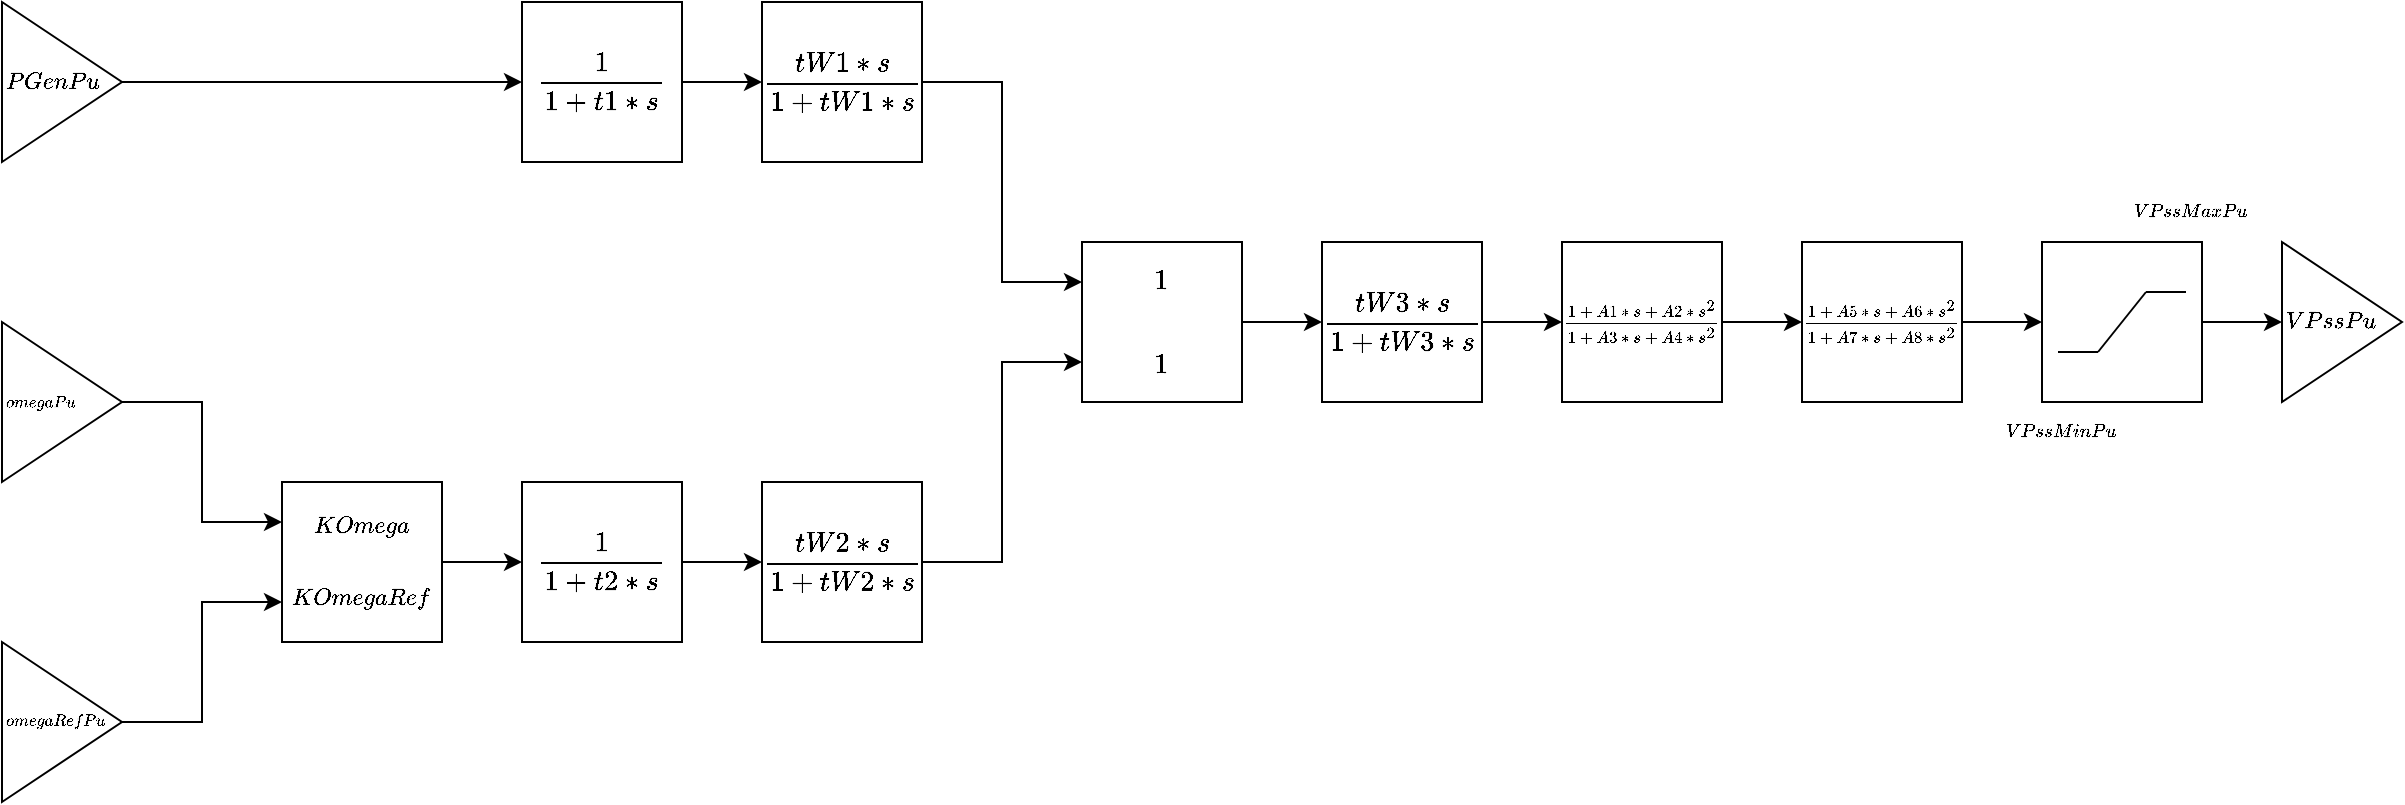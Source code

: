 <mxfile version="24.1.0" type="device">
  <diagram name="Page-1" id="-cMVqA2Gkwa5aGeDibPs">
    <mxGraphModel dx="1533" dy="1204" grid="1" gridSize="10" guides="1" tooltips="1" connect="1" arrows="1" fold="1" page="0" pageScale="1" pageWidth="413" pageHeight="291" math="1" shadow="0">
      <root>
        <mxCell id="0" />
        <mxCell id="1" parent="0" />
        <mxCell id="GCO7xrDp6TmdYOZJOnFd-2" value="&lt;font style=&quot;font-size: 10px;&quot;&gt;$$PGenPu$$&lt;/font&gt;" style="triangle;whiteSpace=wrap;html=1;align=left;" parent="1" vertex="1">
          <mxGeometry x="580" y="40" width="60" height="80" as="geometry" />
        </mxCell>
        <mxCell id="GCO7xrDp6TmdYOZJOnFd-126" value="$$\frac{tW2*s}{1+tW2*s}$$" style="rounded=0;whiteSpace=wrap;html=1;" parent="1" vertex="1">
          <mxGeometry x="960" y="280" width="80" height="80" as="geometry" />
        </mxCell>
        <mxCell id="pcb0Rrb9AqgbB0oOaPCg-23" value="&lt;font style=&quot;font-size: 10px;&quot;&gt;$$VPssPu$$&lt;/font&gt;" style="triangle;whiteSpace=wrap;html=1;align=left;" parent="1" vertex="1">
          <mxGeometry x="1720" y="160" width="60" height="80" as="geometry" />
        </mxCell>
        <mxCell id="KOxhOBrrnecnhVOKgOav-30" value="" style="edgeStyle=orthogonalEdgeStyle;rounded=0;orthogonalLoop=1;jettySize=auto;html=1;" parent="1" source="E1HJxTZ1KoTLzzK9DHDM-2" target="5vP0ZJHYgd1w3xuM4kYP-27" edge="1">
          <mxGeometry relative="1" as="geometry" />
        </mxCell>
        <mxCell id="E1HJxTZ1KoTLzzK9DHDM-2" value="$$\frac{tW3*s}{1+tW3*s}$$" style="whiteSpace=wrap;html=1;aspect=fixed;" parent="1" vertex="1">
          <mxGeometry x="1240" y="160" width="80" height="80" as="geometry" />
        </mxCell>
        <mxCell id="E1HJxTZ1KoTLzzK9DHDM-9" value="" style="edgeStyle=orthogonalEdgeStyle;rounded=0;orthogonalLoop=1;jettySize=auto;html=1;" parent="1" source="E1HJxTZ1KoTLzzK9DHDM-3" target="pcb0Rrb9AqgbB0oOaPCg-23" edge="1">
          <mxGeometry relative="1" as="geometry" />
        </mxCell>
        <mxCell id="E1HJxTZ1KoTLzzK9DHDM-3" value="" style="whiteSpace=wrap;html=1;aspect=fixed;" parent="1" vertex="1">
          <mxGeometry x="1600" y="160" width="80" height="80" as="geometry" />
        </mxCell>
        <mxCell id="E1HJxTZ1KoTLzzK9DHDM-4" value="" style="endArrow=none;html=1;" parent="1" edge="1">
          <mxGeometry width="50" height="50" relative="1" as="geometry">
            <mxPoint x="1628" y="215" as="sourcePoint" />
            <mxPoint x="1652" y="185" as="targetPoint" />
          </mxGeometry>
        </mxCell>
        <mxCell id="E1HJxTZ1KoTLzzK9DHDM-5" value="" style="endArrow=none;html=1;" parent="1" edge="1">
          <mxGeometry width="50" height="50" relative="1" as="geometry">
            <mxPoint x="1652" y="185" as="sourcePoint" />
            <mxPoint x="1672" y="185" as="targetPoint" />
          </mxGeometry>
        </mxCell>
        <mxCell id="E1HJxTZ1KoTLzzK9DHDM-6" value="&lt;font style=&quot;font-size: 8px;&quot;&gt;$$VPssMaxPu$$&lt;/font&gt;" style="text;html=1;strokeColor=none;fillColor=none;align=center;verticalAlign=middle;whiteSpace=wrap;rounded=0;fontSize=15;" parent="1" vertex="1">
          <mxGeometry x="1644" y="130" width="60" height="30" as="geometry" />
        </mxCell>
        <mxCell id="E1HJxTZ1KoTLzzK9DHDM-7" value="" style="endArrow=none;html=1;" parent="1" edge="1">
          <mxGeometry width="50" height="50" relative="1" as="geometry">
            <mxPoint x="1628" y="215" as="sourcePoint" />
            <mxPoint x="1608" y="215" as="targetPoint" />
          </mxGeometry>
        </mxCell>
        <mxCell id="E1HJxTZ1KoTLzzK9DHDM-8" value="&lt;font style=&quot;font-size: 8px;&quot;&gt;$$VPssMinPu$$&lt;/font&gt;" style="text;html=1;strokeColor=none;fillColor=none;align=center;verticalAlign=middle;whiteSpace=wrap;rounded=0;fontSize=15;" parent="1" vertex="1">
          <mxGeometry x="1580" y="240" width="60" height="30" as="geometry" />
        </mxCell>
        <mxCell id="5vP0ZJHYgd1w3xuM4kYP-1" value="&lt;font style=&quot;font-size: 7px;&quot;&gt;$$omegaPu$$&lt;/font&gt;" style="triangle;whiteSpace=wrap;html=1;align=left;" parent="1" vertex="1">
          <mxGeometry x="580" y="200" width="60" height="80" as="geometry" />
        </mxCell>
        <mxCell id="5vP0ZJHYgd1w3xuM4kYP-2" value="&lt;font style=&quot;font-size: 7px;&quot;&gt;$$omegaRefPu$$&lt;/font&gt;" style="triangle;whiteSpace=wrap;html=1;align=left;" parent="1" vertex="1">
          <mxGeometry x="580" y="360" width="60" height="80" as="geometry" />
        </mxCell>
        <mxCell id="5vP0ZJHYgd1w3xuM4kYP-3" value="&lt;table style=&quot;font-size: 10px;&quot;&gt;&lt;tbody&gt;&lt;tr&gt;&lt;td&gt;&lt;font style=&quot;font-size: 10px;&quot;&gt;$$KOmega$$&lt;/font&gt;&lt;/td&gt;&lt;/tr&gt;&lt;tr&gt;&lt;td&gt;&lt;font style=&quot;font-size: 10px;&quot;&gt;$$KOmegaRef$$&lt;/font&gt;&lt;/td&gt;&lt;/tr&gt;&lt;/tbody&gt;&lt;/table&gt;" style="whiteSpace=wrap;html=1;aspect=fixed;" parent="1" vertex="1">
          <mxGeometry x="720" y="280" width="80" height="80" as="geometry" />
        </mxCell>
        <mxCell id="KOxhOBrrnecnhVOKgOav-20" value="" style="edgeStyle=orthogonalEdgeStyle;rounded=0;orthogonalLoop=1;jettySize=auto;html=1;" parent="1" source="5vP0ZJHYgd1w3xuM4kYP-17" target="5vP0ZJHYgd1w3xuM4kYP-19" edge="1">
          <mxGeometry relative="1" as="geometry" />
        </mxCell>
        <mxCell id="5vP0ZJHYgd1w3xuM4kYP-17" value="$$\frac{1}{1+t1*s}$$" style="whiteSpace=wrap;html=1;aspect=fixed;" parent="1" vertex="1">
          <mxGeometry x="840" y="40" width="80" height="80" as="geometry" />
        </mxCell>
        <mxCell id="5vP0ZJHYgd1w3xuM4kYP-19" value="$$\frac{tW1*s}{1+tW1*s}$$" style="rounded=0;whiteSpace=wrap;html=1;" parent="1" vertex="1">
          <mxGeometry x="960" y="40" width="80" height="80" as="geometry" />
        </mxCell>
        <mxCell id="KOxhOBrrnecnhVOKgOav-17" value="" style="edgeStyle=orthogonalEdgeStyle;rounded=0;orthogonalLoop=1;jettySize=auto;html=1;" parent="1" source="5vP0ZJHYgd1w3xuM4kYP-22" target="GCO7xrDp6TmdYOZJOnFd-126" edge="1">
          <mxGeometry relative="1" as="geometry" />
        </mxCell>
        <mxCell id="5vP0ZJHYgd1w3xuM4kYP-22" value="$$\frac{1}{1+t2*s}$$" style="whiteSpace=wrap;html=1;aspect=fixed;" parent="1" vertex="1">
          <mxGeometry x="840" y="280" width="80" height="80" as="geometry" />
        </mxCell>
        <mxCell id="FAs9E9T3QIUfl0_epq-E-1" value="" style="edgeStyle=orthogonalEdgeStyle;rounded=0;orthogonalLoop=1;jettySize=auto;html=1;" edge="1" parent="1" source="5vP0ZJHYgd1w3xuM4kYP-23" target="E1HJxTZ1KoTLzzK9DHDM-2">
          <mxGeometry relative="1" as="geometry" />
        </mxCell>
        <mxCell id="5vP0ZJHYgd1w3xuM4kYP-23" value="&lt;table&gt;&lt;tbody&gt;&lt;tr&gt;&lt;td&gt;$$1$$&lt;/td&gt;&lt;/tr&gt;&lt;tr&gt;&lt;td&gt;$$1$$&lt;/td&gt;&lt;/tr&gt;&lt;/tbody&gt;&lt;/table&gt;" style="whiteSpace=wrap;html=1;aspect=fixed;" parent="1" vertex="1">
          <mxGeometry x="1120" y="160" width="80" height="80" as="geometry" />
        </mxCell>
        <mxCell id="KOxhOBrrnecnhVOKgOav-31" value="" style="edgeStyle=orthogonalEdgeStyle;rounded=0;orthogonalLoop=1;jettySize=auto;html=1;" parent="1" source="5vP0ZJHYgd1w3xuM4kYP-27" target="5vP0ZJHYgd1w3xuM4kYP-28" edge="1">
          <mxGeometry relative="1" as="geometry" />
        </mxCell>
        <mxCell id="5vP0ZJHYgd1w3xuM4kYP-27" value="&lt;span style=&quot;font-size: 7px;&quot;&gt;$$\frac{1+A1*s+A2*s^2}{1+A3*s+A4*s^2}$$&lt;/span&gt;" style="whiteSpace=wrap;html=1;aspect=fixed;" parent="1" vertex="1">
          <mxGeometry x="1360" y="160" width="80" height="80" as="geometry" />
        </mxCell>
        <mxCell id="FAs9E9T3QIUfl0_epq-E-6" value="" style="edgeStyle=orthogonalEdgeStyle;rounded=0;orthogonalLoop=1;jettySize=auto;html=1;" edge="1" parent="1" source="5vP0ZJHYgd1w3xuM4kYP-28" target="E1HJxTZ1KoTLzzK9DHDM-3">
          <mxGeometry relative="1" as="geometry" />
        </mxCell>
        <mxCell id="5vP0ZJHYgd1w3xuM4kYP-28" value="&lt;font style=&quot;font-size: 7px;&quot;&gt;$$\frac{1+A5*s+A6*s^2}{1+A7*s+A8*s^2}$$&lt;/font&gt;" style="whiteSpace=wrap;html=1;aspect=fixed;" parent="1" vertex="1">
          <mxGeometry x="1480" y="160" width="80" height="80" as="geometry" />
        </mxCell>
        <mxCell id="KOxhOBrrnecnhVOKgOav-12" value="" style="endArrow=classic;html=1;rounded=0;exitX=1;exitY=0.5;exitDx=0;exitDy=0;entryX=0;entryY=0.25;entryDx=0;entryDy=0;" parent="1" source="5vP0ZJHYgd1w3xuM4kYP-1" target="5vP0ZJHYgd1w3xuM4kYP-3" edge="1">
          <mxGeometry width="50" height="50" relative="1" as="geometry">
            <mxPoint x="850" y="220" as="sourcePoint" />
            <mxPoint x="900" y="170" as="targetPoint" />
            <Array as="points">
              <mxPoint x="680" y="240" />
              <mxPoint x="680" y="300" />
            </Array>
          </mxGeometry>
        </mxCell>
        <mxCell id="KOxhOBrrnecnhVOKgOav-13" value="" style="endArrow=classic;html=1;rounded=0;exitX=1;exitY=0.5;exitDx=0;exitDy=0;entryX=0;entryY=0.75;entryDx=0;entryDy=0;" parent="1" source="5vP0ZJHYgd1w3xuM4kYP-2" target="5vP0ZJHYgd1w3xuM4kYP-3" edge="1">
          <mxGeometry width="50" height="50" relative="1" as="geometry">
            <mxPoint x="650" y="400" as="sourcePoint" />
            <mxPoint x="700" y="350" as="targetPoint" />
            <Array as="points">
              <mxPoint x="680" y="400" />
              <mxPoint x="680" y="340" />
            </Array>
          </mxGeometry>
        </mxCell>
        <mxCell id="FAs9E9T3QIUfl0_epq-E-2" value="" style="endArrow=classic;html=1;rounded=0;exitX=1;exitY=0.5;exitDx=0;exitDy=0;entryX=0;entryY=0.5;entryDx=0;entryDy=0;" edge="1" parent="1" source="GCO7xrDp6TmdYOZJOnFd-2" target="5vP0ZJHYgd1w3xuM4kYP-17">
          <mxGeometry width="50" height="50" relative="1" as="geometry">
            <mxPoint x="610" y="210" as="sourcePoint" />
            <mxPoint x="660" y="160" as="targetPoint" />
          </mxGeometry>
        </mxCell>
        <mxCell id="FAs9E9T3QIUfl0_epq-E-3" value="" style="endArrow=classic;html=1;rounded=0;exitX=1;exitY=0.5;exitDx=0;exitDy=0;entryX=0;entryY=0.5;entryDx=0;entryDy=0;" edge="1" parent="1" source="5vP0ZJHYgd1w3xuM4kYP-3" target="5vP0ZJHYgd1w3xuM4kYP-22">
          <mxGeometry width="50" height="50" relative="1" as="geometry">
            <mxPoint x="610" y="210" as="sourcePoint" />
            <mxPoint x="660" y="160" as="targetPoint" />
          </mxGeometry>
        </mxCell>
        <mxCell id="FAs9E9T3QIUfl0_epq-E-4" value="" style="endArrow=classic;html=1;rounded=0;exitX=1;exitY=0.5;exitDx=0;exitDy=0;entryX=0;entryY=0.25;entryDx=0;entryDy=0;" edge="1" parent="1" source="5vP0ZJHYgd1w3xuM4kYP-19" target="5vP0ZJHYgd1w3xuM4kYP-23">
          <mxGeometry width="50" height="50" relative="1" as="geometry">
            <mxPoint x="1030" y="280" as="sourcePoint" />
            <mxPoint x="1080" y="230" as="targetPoint" />
            <Array as="points">
              <mxPoint x="1080" y="80" />
              <mxPoint x="1080" y="180" />
            </Array>
          </mxGeometry>
        </mxCell>
        <mxCell id="FAs9E9T3QIUfl0_epq-E-5" value="" style="endArrow=classic;html=1;rounded=0;exitX=1;exitY=0.5;exitDx=0;exitDy=0;entryX=0;entryY=0.75;entryDx=0;entryDy=0;" edge="1" parent="1" source="GCO7xrDp6TmdYOZJOnFd-126" target="5vP0ZJHYgd1w3xuM4kYP-23">
          <mxGeometry width="50" height="50" relative="1" as="geometry">
            <mxPoint x="1060" y="320" as="sourcePoint" />
            <mxPoint x="1110" y="270" as="targetPoint" />
            <Array as="points">
              <mxPoint x="1080" y="320" />
              <mxPoint x="1080" y="220" />
            </Array>
          </mxGeometry>
        </mxCell>
      </root>
    </mxGraphModel>
  </diagram>
</mxfile>
